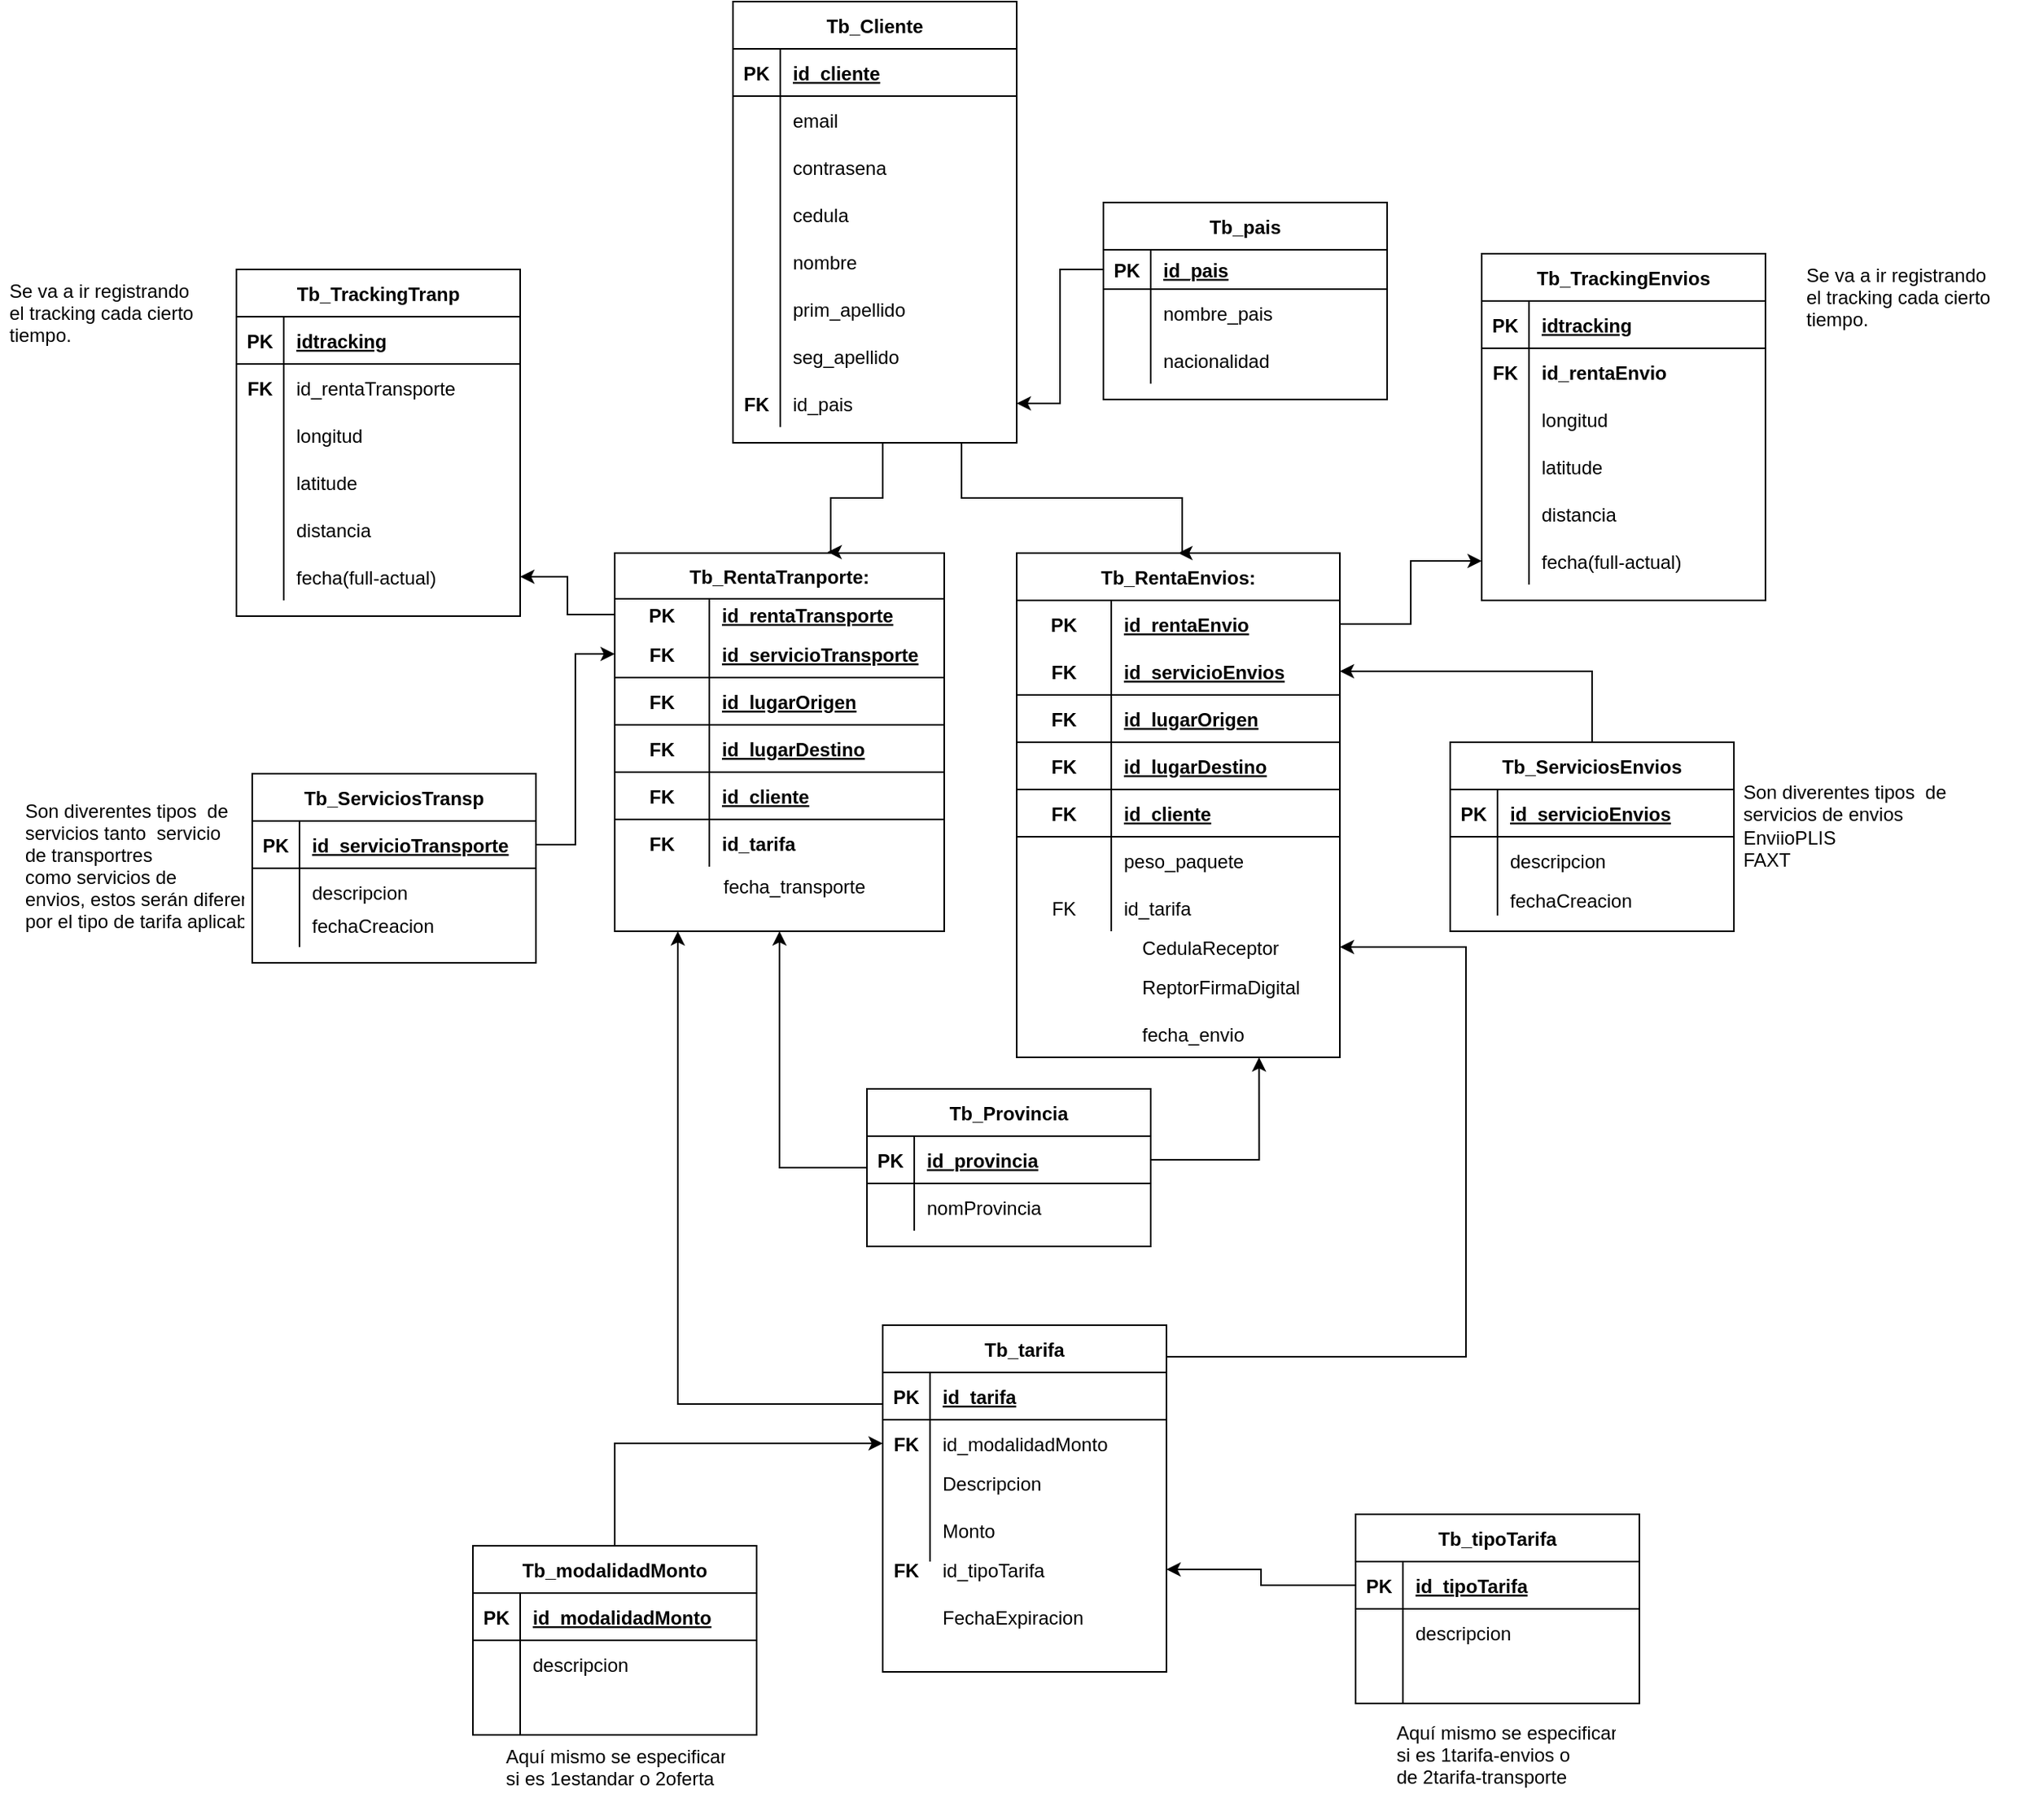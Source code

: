 <mxfile version="14.9.8" type="device"><diagram id="HHxJHU49oSttUnTZwZc1" name="Page-1"><mxGraphModel dx="868" dy="1550" grid="1" gridSize="10" guides="1" tooltips="1" connect="1" arrows="1" fold="1" page="1" pageScale="1" pageWidth="850" pageHeight="1100" math="0" shadow="0"><root><mxCell id="0"/><mxCell id="1" parent="0"/><mxCell id="8jghWxjbSxmKnwCnWU5s-224" style="edgeStyle=orthogonalEdgeStyle;rounded=0;orthogonalLoop=1;jettySize=auto;html=1;exitX=1;exitY=0;exitDx=0;exitDy=0;entryX=1;entryY=0.5;entryDx=0;entryDy=0;" parent="1" source="8jghWxjbSxmKnwCnWU5s-10" target="g2q1oCi7JxCTPQAP8S9l-28" edge="1"><mxGeometry relative="1" as="geometry"><Array as="points"><mxPoint x="920" y="360"/><mxPoint x="1110" y="360"/><mxPoint x="1110" y="100"/></Array></mxGeometry></mxCell><mxCell id="g2q1oCi7JxCTPQAP8S9l-26" style="edgeStyle=orthogonalEdgeStyle;rounded=0;orthogonalLoop=1;jettySize=auto;html=1;" edge="1" parent="1" source="8jghWxjbSxmKnwCnWU5s-10"><mxGeometry relative="1" as="geometry"><mxPoint x="610" y="90.0" as="targetPoint"/><Array as="points"><mxPoint x="610" y="390"/></Array></mxGeometry></mxCell><mxCell id="8jghWxjbSxmKnwCnWU5s-10" value="Tb_tarifa" style="shape=table;startSize=30;container=1;collapsible=1;childLayout=tableLayout;fixedRows=1;rowLines=0;fontStyle=1;align=center;resizeLast=1;" parent="1" vertex="1"><mxGeometry x="740" y="340" width="180" height="220" as="geometry"><mxRectangle x="520" y="320" width="80" height="30" as="alternateBounds"/></mxGeometry></mxCell><mxCell id="8jghWxjbSxmKnwCnWU5s-11" value="" style="shape=partialRectangle;collapsible=0;dropTarget=0;pointerEvents=0;fillColor=none;top=0;left=0;bottom=1;right=0;points=[[0,0.5],[1,0.5]];portConstraint=eastwest;" parent="8jghWxjbSxmKnwCnWU5s-10" vertex="1"><mxGeometry y="30" width="180" height="30" as="geometry"/></mxCell><mxCell id="8jghWxjbSxmKnwCnWU5s-12" value="PK" style="shape=partialRectangle;connectable=0;fillColor=none;top=0;left=0;bottom=0;right=0;fontStyle=1;overflow=hidden;" parent="8jghWxjbSxmKnwCnWU5s-11" vertex="1"><mxGeometry width="30" height="30" as="geometry"/></mxCell><mxCell id="8jghWxjbSxmKnwCnWU5s-13" value="id_tarifa" style="shape=partialRectangle;connectable=0;fillColor=none;top=0;left=0;bottom=0;right=0;align=left;spacingLeft=6;fontStyle=5;overflow=hidden;" parent="8jghWxjbSxmKnwCnWU5s-11" vertex="1"><mxGeometry x="30" width="150" height="30" as="geometry"/></mxCell><mxCell id="8jghWxjbSxmKnwCnWU5s-14" value="" style="shape=partialRectangle;collapsible=0;dropTarget=0;pointerEvents=0;fillColor=none;top=0;left=0;bottom=0;right=0;points=[[0,0.5],[1,0.5]];portConstraint=eastwest;" parent="8jghWxjbSxmKnwCnWU5s-10" vertex="1"><mxGeometry y="60" width="180" height="30" as="geometry"/></mxCell><mxCell id="8jghWxjbSxmKnwCnWU5s-15" value="FK" style="shape=partialRectangle;connectable=0;fillColor=none;top=0;left=0;bottom=0;right=0;editable=1;overflow=hidden;fontStyle=1" parent="8jghWxjbSxmKnwCnWU5s-14" vertex="1"><mxGeometry width="30" height="30" as="geometry"/></mxCell><mxCell id="8jghWxjbSxmKnwCnWU5s-16" value="id_modalidadMonto" style="shape=partialRectangle;connectable=0;fillColor=none;top=0;left=0;bottom=0;right=0;align=left;spacingLeft=6;overflow=hidden;" parent="8jghWxjbSxmKnwCnWU5s-14" vertex="1"><mxGeometry x="30" width="150" height="30" as="geometry"/></mxCell><mxCell id="8jghWxjbSxmKnwCnWU5s-17" value="" style="shape=partialRectangle;collapsible=0;dropTarget=0;pointerEvents=0;fillColor=none;top=0;left=0;bottom=0;right=0;points=[[0,0.5],[1,0.5]];portConstraint=eastwest;" parent="8jghWxjbSxmKnwCnWU5s-10" vertex="1"><mxGeometry y="90" width="180" height="20" as="geometry"/></mxCell><mxCell id="8jghWxjbSxmKnwCnWU5s-18" value="" style="shape=partialRectangle;connectable=0;fillColor=none;top=0;left=0;bottom=0;right=0;editable=1;overflow=hidden;" parent="8jghWxjbSxmKnwCnWU5s-17" vertex="1"><mxGeometry width="30" height="20" as="geometry"/></mxCell><mxCell id="8jghWxjbSxmKnwCnWU5s-19" value="Descripcion" style="shape=partialRectangle;connectable=0;fillColor=none;top=0;left=0;bottom=0;right=0;align=left;spacingLeft=6;overflow=hidden;" parent="8jghWxjbSxmKnwCnWU5s-17" vertex="1"><mxGeometry x="30" width="150" height="20" as="geometry"/></mxCell><mxCell id="8jghWxjbSxmKnwCnWU5s-20" value="" style="shape=partialRectangle;collapsible=0;dropTarget=0;pointerEvents=0;fillColor=none;top=0;left=0;bottom=0;right=0;points=[[0,0.5],[1,0.5]];portConstraint=eastwest;" parent="8jghWxjbSxmKnwCnWU5s-10" vertex="1"><mxGeometry y="110" width="180" height="40" as="geometry"/></mxCell><mxCell id="8jghWxjbSxmKnwCnWU5s-21" value="" style="shape=partialRectangle;connectable=0;fillColor=none;top=0;left=0;bottom=0;right=0;editable=1;overflow=hidden;" parent="8jghWxjbSxmKnwCnWU5s-20" vertex="1"><mxGeometry width="30" height="40" as="geometry"/></mxCell><mxCell id="8jghWxjbSxmKnwCnWU5s-22" value="Monto" style="shape=partialRectangle;connectable=0;fillColor=none;top=0;left=0;bottom=0;right=0;align=left;spacingLeft=6;overflow=hidden;" parent="8jghWxjbSxmKnwCnWU5s-20" vertex="1"><mxGeometry x="30" width="150" height="40" as="geometry"/></mxCell><mxCell id="8jghWxjbSxmKnwCnWU5s-23" value="Tb_ServiciosTransp" style="shape=table;startSize=30;container=1;collapsible=1;childLayout=tableLayout;fixedRows=1;rowLines=0;fontStyle=1;align=center;resizeLast=1;" parent="1" vertex="1"><mxGeometry x="340" y="-10" width="180" height="120" as="geometry"><mxRectangle x="160" y="120" width="150" height="30" as="alternateBounds"/></mxGeometry></mxCell><mxCell id="8jghWxjbSxmKnwCnWU5s-24" value="" style="shape=partialRectangle;collapsible=0;dropTarget=0;pointerEvents=0;fillColor=none;top=0;left=0;bottom=1;right=0;points=[[0,0.5],[1,0.5]];portConstraint=eastwest;" parent="8jghWxjbSxmKnwCnWU5s-23" vertex="1"><mxGeometry y="30" width="180" height="30" as="geometry"/></mxCell><mxCell id="8jghWxjbSxmKnwCnWU5s-25" value="PK" style="shape=partialRectangle;connectable=0;fillColor=none;top=0;left=0;bottom=0;right=0;fontStyle=1;overflow=hidden;" parent="8jghWxjbSxmKnwCnWU5s-24" vertex="1"><mxGeometry width="30" height="30" as="geometry"/></mxCell><mxCell id="8jghWxjbSxmKnwCnWU5s-26" value="id_servicioTransporte" style="shape=partialRectangle;connectable=0;fillColor=none;top=0;left=0;bottom=0;right=0;align=left;spacingLeft=6;fontStyle=5;overflow=hidden;" parent="8jghWxjbSxmKnwCnWU5s-24" vertex="1"><mxGeometry x="30" width="150" height="30" as="geometry"/></mxCell><mxCell id="8jghWxjbSxmKnwCnWU5s-27" value="" style="shape=partialRectangle;collapsible=0;dropTarget=0;pointerEvents=0;fillColor=none;top=0;left=0;bottom=0;right=0;points=[[0,0.5],[1,0.5]];portConstraint=eastwest;" parent="8jghWxjbSxmKnwCnWU5s-23" vertex="1"><mxGeometry y="60" width="180" height="30" as="geometry"/></mxCell><mxCell id="8jghWxjbSxmKnwCnWU5s-28" value="" style="shape=partialRectangle;connectable=0;fillColor=none;top=0;left=0;bottom=0;right=0;editable=1;overflow=hidden;" parent="8jghWxjbSxmKnwCnWU5s-27" vertex="1"><mxGeometry width="30" height="30" as="geometry"/></mxCell><mxCell id="8jghWxjbSxmKnwCnWU5s-29" value="descripcion" style="shape=partialRectangle;connectable=0;fillColor=none;top=0;left=0;bottom=0;right=0;align=left;spacingLeft=6;overflow=hidden;" parent="8jghWxjbSxmKnwCnWU5s-27" vertex="1"><mxGeometry x="30" width="150" height="30" as="geometry"/></mxCell><mxCell id="8jghWxjbSxmKnwCnWU5s-33" value="" style="shape=partialRectangle;collapsible=0;dropTarget=0;pointerEvents=0;fillColor=none;top=0;left=0;bottom=0;right=0;points=[[0,0.5],[1,0.5]];portConstraint=eastwest;" parent="8jghWxjbSxmKnwCnWU5s-23" vertex="1"><mxGeometry y="90" width="180" height="20" as="geometry"/></mxCell><mxCell id="8jghWxjbSxmKnwCnWU5s-34" value="" style="shape=partialRectangle;connectable=0;fillColor=none;top=0;left=0;bottom=0;right=0;editable=1;overflow=hidden;" parent="8jghWxjbSxmKnwCnWU5s-33" vertex="1"><mxGeometry width="30" height="20" as="geometry"/></mxCell><mxCell id="8jghWxjbSxmKnwCnWU5s-35" value="" style="shape=partialRectangle;connectable=0;fillColor=none;top=0;left=0;bottom=0;right=0;align=left;spacingLeft=6;overflow=hidden;" parent="8jghWxjbSxmKnwCnWU5s-33" vertex="1"><mxGeometry x="30" width="150" height="20" as="geometry"/></mxCell><mxCell id="8jghWxjbSxmKnwCnWU5s-108" style="edgeStyle=orthogonalEdgeStyle;rounded=0;orthogonalLoop=1;jettySize=auto;html=1;" parent="1" source="8jghWxjbSxmKnwCnWU5s-36" target="8jghWxjbSxmKnwCnWU5s-14" edge="1"><mxGeometry relative="1" as="geometry"/></mxCell><mxCell id="8jghWxjbSxmKnwCnWU5s-36" value="Tb_modalidadMonto" style="shape=table;startSize=30;container=1;collapsible=1;childLayout=tableLayout;fixedRows=1;rowLines=0;fontStyle=1;align=center;resizeLast=1;" parent="1" vertex="1"><mxGeometry x="480" y="480" width="180" height="120" as="geometry"><mxRectangle x="260" y="460" width="110" height="30" as="alternateBounds"/></mxGeometry></mxCell><mxCell id="8jghWxjbSxmKnwCnWU5s-37" value="" style="shape=partialRectangle;collapsible=0;dropTarget=0;pointerEvents=0;fillColor=none;top=0;left=0;bottom=1;right=0;points=[[0,0.5],[1,0.5]];portConstraint=eastwest;" parent="8jghWxjbSxmKnwCnWU5s-36" vertex="1"><mxGeometry y="30" width="180" height="30" as="geometry"/></mxCell><mxCell id="8jghWxjbSxmKnwCnWU5s-38" value="PK" style="shape=partialRectangle;connectable=0;fillColor=none;top=0;left=0;bottom=0;right=0;fontStyle=1;overflow=hidden;" parent="8jghWxjbSxmKnwCnWU5s-37" vertex="1"><mxGeometry width="30" height="30" as="geometry"/></mxCell><mxCell id="8jghWxjbSxmKnwCnWU5s-39" value="id_modalidadMonto" style="shape=partialRectangle;connectable=0;fillColor=none;top=0;left=0;bottom=0;right=0;align=left;spacingLeft=6;fontStyle=5;overflow=hidden;" parent="8jghWxjbSxmKnwCnWU5s-37" vertex="1"><mxGeometry x="30" width="150" height="30" as="geometry"/></mxCell><mxCell id="8jghWxjbSxmKnwCnWU5s-40" value="" style="shape=partialRectangle;collapsible=0;dropTarget=0;pointerEvents=0;fillColor=none;top=0;left=0;bottom=0;right=0;points=[[0,0.5],[1,0.5]];portConstraint=eastwest;" parent="8jghWxjbSxmKnwCnWU5s-36" vertex="1"><mxGeometry y="60" width="180" height="30" as="geometry"/></mxCell><mxCell id="8jghWxjbSxmKnwCnWU5s-41" value="" style="shape=partialRectangle;connectable=0;fillColor=none;top=0;left=0;bottom=0;right=0;editable=1;overflow=hidden;" parent="8jghWxjbSxmKnwCnWU5s-40" vertex="1"><mxGeometry width="30" height="30" as="geometry"/></mxCell><mxCell id="8jghWxjbSxmKnwCnWU5s-42" value="descripcion" style="shape=partialRectangle;connectable=0;fillColor=none;top=0;left=0;bottom=0;right=0;align=left;spacingLeft=6;overflow=hidden;" parent="8jghWxjbSxmKnwCnWU5s-40" vertex="1"><mxGeometry x="30" width="150" height="30" as="geometry"/></mxCell><mxCell id="8jghWxjbSxmKnwCnWU5s-43" value="" style="shape=partialRectangle;collapsible=0;dropTarget=0;pointerEvents=0;fillColor=none;top=0;left=0;bottom=0;right=0;points=[[0,0.5],[1,0.5]];portConstraint=eastwest;" parent="8jghWxjbSxmKnwCnWU5s-36" vertex="1"><mxGeometry y="90" width="180" height="30" as="geometry"/></mxCell><mxCell id="8jghWxjbSxmKnwCnWU5s-44" value="" style="shape=partialRectangle;connectable=0;fillColor=none;top=0;left=0;bottom=0;right=0;editable=1;overflow=hidden;" parent="8jghWxjbSxmKnwCnWU5s-43" vertex="1"><mxGeometry width="30" height="30" as="geometry"/></mxCell><mxCell id="8jghWxjbSxmKnwCnWU5s-45" value="" style="shape=partialRectangle;connectable=0;fillColor=none;top=0;left=0;bottom=0;right=0;align=left;spacingLeft=6;overflow=hidden;" parent="8jghWxjbSxmKnwCnWU5s-43" vertex="1"><mxGeometry x="30" width="150" height="30" as="geometry"/></mxCell><mxCell id="8jghWxjbSxmKnwCnWU5s-62" value="Aquí mismo se especificaría &#10;si es 1estandar o 2oferta" style="text;strokeColor=none;fillColor=none;spacingLeft=4;spacingRight=4;overflow=hidden;rotatable=0;points=[[0,0.5],[1,0.5]];portConstraint=eastwest;fontSize=12;" parent="1" vertex="1"><mxGeometry x="495" y="600" width="150" height="50" as="geometry"/></mxCell><mxCell id="8jghWxjbSxmKnwCnWU5s-63" value="Tb_tipoTarifa" style="shape=table;startSize=30;container=1;collapsible=1;childLayout=tableLayout;fixedRows=1;rowLines=0;fontStyle=1;align=center;resizeLast=1;" parent="1" vertex="1"><mxGeometry x="1040" y="460" width="180" height="120" as="geometry"><mxRectangle x="820" y="440" width="140" height="30" as="alternateBounds"/></mxGeometry></mxCell><mxCell id="8jghWxjbSxmKnwCnWU5s-64" value="" style="shape=partialRectangle;collapsible=0;dropTarget=0;pointerEvents=0;fillColor=none;top=0;left=0;bottom=1;right=0;points=[[0,0.5],[1,0.5]];portConstraint=eastwest;" parent="8jghWxjbSxmKnwCnWU5s-63" vertex="1"><mxGeometry y="30" width="180" height="30" as="geometry"/></mxCell><mxCell id="8jghWxjbSxmKnwCnWU5s-65" value="PK" style="shape=partialRectangle;connectable=0;fillColor=none;top=0;left=0;bottom=0;right=0;fontStyle=1;overflow=hidden;" parent="8jghWxjbSxmKnwCnWU5s-64" vertex="1"><mxGeometry width="30" height="30" as="geometry"/></mxCell><mxCell id="8jghWxjbSxmKnwCnWU5s-66" value="id_tipoTarifa" style="shape=partialRectangle;connectable=0;fillColor=none;top=0;left=0;bottom=0;right=0;align=left;spacingLeft=6;fontStyle=5;overflow=hidden;" parent="8jghWxjbSxmKnwCnWU5s-64" vertex="1"><mxGeometry x="30" width="150" height="30" as="geometry"/></mxCell><mxCell id="8jghWxjbSxmKnwCnWU5s-67" value="" style="shape=partialRectangle;collapsible=0;dropTarget=0;pointerEvents=0;fillColor=none;top=0;left=0;bottom=0;right=0;points=[[0,0.5],[1,0.5]];portConstraint=eastwest;" parent="8jghWxjbSxmKnwCnWU5s-63" vertex="1"><mxGeometry y="60" width="180" height="30" as="geometry"/></mxCell><mxCell id="8jghWxjbSxmKnwCnWU5s-68" value="" style="shape=partialRectangle;connectable=0;fillColor=none;top=0;left=0;bottom=0;right=0;editable=1;overflow=hidden;" parent="8jghWxjbSxmKnwCnWU5s-67" vertex="1"><mxGeometry width="30" height="30" as="geometry"/></mxCell><mxCell id="8jghWxjbSxmKnwCnWU5s-69" value="descripcion" style="shape=partialRectangle;connectable=0;fillColor=none;top=0;left=0;bottom=0;right=0;align=left;spacingLeft=6;overflow=hidden;" parent="8jghWxjbSxmKnwCnWU5s-67" vertex="1"><mxGeometry x="30" width="150" height="30" as="geometry"/></mxCell><mxCell id="8jghWxjbSxmKnwCnWU5s-70" value="" style="shape=partialRectangle;collapsible=0;dropTarget=0;pointerEvents=0;fillColor=none;top=0;left=0;bottom=0;right=0;points=[[0,0.5],[1,0.5]];portConstraint=eastwest;" parent="8jghWxjbSxmKnwCnWU5s-63" vertex="1"><mxGeometry y="90" width="180" height="30" as="geometry"/></mxCell><mxCell id="8jghWxjbSxmKnwCnWU5s-71" value="" style="shape=partialRectangle;connectable=0;fillColor=none;top=0;left=0;bottom=0;right=0;editable=1;overflow=hidden;" parent="8jghWxjbSxmKnwCnWU5s-70" vertex="1"><mxGeometry width="30" height="30" as="geometry"/></mxCell><mxCell id="8jghWxjbSxmKnwCnWU5s-72" value="" style="shape=partialRectangle;connectable=0;fillColor=none;top=0;left=0;bottom=0;right=0;align=left;spacingLeft=6;overflow=hidden;" parent="8jghWxjbSxmKnwCnWU5s-70" vertex="1"><mxGeometry x="30" width="150" height="30" as="geometry"/></mxCell><mxCell id="8jghWxjbSxmKnwCnWU5s-76" value="" style="shape=partialRectangle;collapsible=0;dropTarget=0;pointerEvents=0;fillColor=none;top=0;left=0;bottom=0;right=0;points=[[0,0.5],[1,0.5]];portConstraint=eastwest;" parent="1" vertex="1"><mxGeometry x="740" y="510" width="180" height="30" as="geometry"/></mxCell><mxCell id="8jghWxjbSxmKnwCnWU5s-77" value="" style="shape=partialRectangle;connectable=0;fillColor=none;top=0;left=0;bottom=0;right=0;editable=1;overflow=hidden;" parent="8jghWxjbSxmKnwCnWU5s-76" vertex="1"><mxGeometry width="30" height="30" as="geometry"/></mxCell><mxCell id="8jghWxjbSxmKnwCnWU5s-78" value="FechaExpiracion" style="shape=partialRectangle;connectable=0;fillColor=none;top=0;left=0;bottom=0;right=0;align=left;spacingLeft=6;overflow=hidden;" parent="8jghWxjbSxmKnwCnWU5s-76" vertex="1"><mxGeometry x="30" width="150" height="30" as="geometry"/></mxCell><mxCell id="8jghWxjbSxmKnwCnWU5s-79" value="Aquí mismo se especificaría &#10;si es 1tarifa-envios o &#10;de 2tarifa-transporte" style="text;strokeColor=none;fillColor=none;spacingLeft=4;spacingRight=4;overflow=hidden;rotatable=0;points=[[0,0.5],[1,0.5]];portConstraint=eastwest;fontSize=12;" parent="1" vertex="1"><mxGeometry x="1060" y="585" width="150" height="50" as="geometry"/></mxCell><mxCell id="8jghWxjbSxmKnwCnWU5s-80" value="" style="shape=partialRectangle;collapsible=0;dropTarget=0;pointerEvents=0;fillColor=none;top=0;left=0;bottom=0;right=0;points=[[0,0.5],[1,0.5]];portConstraint=eastwest;" parent="1" vertex="1"><mxGeometry x="740" y="480" width="180" height="30" as="geometry"/></mxCell><mxCell id="8jghWxjbSxmKnwCnWU5s-81" value="FK" style="shape=partialRectangle;connectable=0;fillColor=none;top=0;left=0;bottom=0;right=0;editable=1;overflow=hidden;fontStyle=1" parent="8jghWxjbSxmKnwCnWU5s-80" vertex="1"><mxGeometry width="30" height="30" as="geometry"/></mxCell><mxCell id="8jghWxjbSxmKnwCnWU5s-82" value="id_tipoTarifa" style="shape=partialRectangle;connectable=0;fillColor=none;top=0;left=0;bottom=0;right=0;align=left;spacingLeft=6;overflow=hidden;" parent="8jghWxjbSxmKnwCnWU5s-80" vertex="1"><mxGeometry x="30" width="150" height="30" as="geometry"/></mxCell><mxCell id="8jghWxjbSxmKnwCnWU5s-84" value="Son diverentes tipos  de&#10;servicios tanto  servicio&#10;de transportres&#10;como servicios de&#10;envios, estos serán diferenciados&#10;por el tipo de tarifa aplicable " style="text;strokeColor=none;fillColor=none;spacingLeft=4;spacingRight=4;overflow=hidden;rotatable=0;points=[[0,0.5],[1,0.5]];portConstraint=eastwest;fontSize=12;" parent="1" vertex="1"><mxGeometry x="190" width="150" height="115" as="geometry"/></mxCell><mxCell id="8jghWxjbSxmKnwCnWU5s-86" value="Tb_RentaTranporte:" style="shape=table;startSize=29;container=1;collapsible=1;childLayout=tableLayout;fixedRows=1;rowLines=0;fontStyle=1;align=center;resizeLast=1;" parent="1" vertex="1"><mxGeometry x="570" y="-150" width="209" height="240" as="geometry"/></mxCell><mxCell id="8jghWxjbSxmKnwCnWU5s-87" value="" style="shape=partialRectangle;collapsible=0;dropTarget=0;pointerEvents=0;fillColor=none;top=0;left=0;bottom=0;right=0;points=[[0,0.5],[1,0.5]];portConstraint=eastwest;" parent="8jghWxjbSxmKnwCnWU5s-86" vertex="1"><mxGeometry y="29" width="209" height="20" as="geometry"/></mxCell><mxCell id="8jghWxjbSxmKnwCnWU5s-88" value="PK" style="shape=partialRectangle;connectable=0;fillColor=none;top=0;left=0;bottom=0;right=0;fontStyle=1;overflow=hidden;" parent="8jghWxjbSxmKnwCnWU5s-87" vertex="1"><mxGeometry width="60" height="20" as="geometry"/></mxCell><mxCell id="8jghWxjbSxmKnwCnWU5s-89" value="id_rentaTransporte" style="shape=partialRectangle;connectable=0;fillColor=none;top=0;left=0;bottom=0;right=0;align=left;spacingLeft=6;fontStyle=5;overflow=hidden;" parent="8jghWxjbSxmKnwCnWU5s-87" vertex="1"><mxGeometry x="60" width="149" height="20" as="geometry"/></mxCell><mxCell id="8jghWxjbSxmKnwCnWU5s-90" value="" style="shape=partialRectangle;collapsible=0;dropTarget=0;pointerEvents=0;fillColor=none;top=0;left=0;bottom=1;right=0;points=[[0,0.5],[1,0.5]];portConstraint=eastwest;" parent="8jghWxjbSxmKnwCnWU5s-86" vertex="1"><mxGeometry y="49" width="209" height="30" as="geometry"/></mxCell><mxCell id="8jghWxjbSxmKnwCnWU5s-91" value="FK" style="shape=partialRectangle;connectable=0;fillColor=none;top=0;left=0;bottom=0;right=0;fontStyle=1;overflow=hidden;" parent="8jghWxjbSxmKnwCnWU5s-90" vertex="1"><mxGeometry width="60" height="30" as="geometry"/></mxCell><mxCell id="8jghWxjbSxmKnwCnWU5s-92" value="id_servicioTransporte" style="shape=partialRectangle;connectable=0;fillColor=none;top=0;left=0;bottom=0;right=0;align=left;spacingLeft=6;fontStyle=5;overflow=hidden;" parent="8jghWxjbSxmKnwCnWU5s-90" vertex="1"><mxGeometry x="60" width="149" height="30" as="geometry"/></mxCell><mxCell id="8jghWxjbSxmKnwCnWU5s-105" value="" style="shape=partialRectangle;collapsible=0;dropTarget=0;pointerEvents=0;fillColor=none;top=0;left=0;bottom=1;right=0;points=[[0,0.5],[1,0.5]];portConstraint=eastwest;" parent="8jghWxjbSxmKnwCnWU5s-86" vertex="1"><mxGeometry y="79" width="209" height="30" as="geometry"/></mxCell><mxCell id="8jghWxjbSxmKnwCnWU5s-106" value="FK" style="shape=partialRectangle;connectable=0;fillColor=none;top=0;left=0;bottom=0;right=0;fontStyle=1;overflow=hidden;" parent="8jghWxjbSxmKnwCnWU5s-105" vertex="1"><mxGeometry width="60" height="30" as="geometry"/></mxCell><mxCell id="8jghWxjbSxmKnwCnWU5s-107" value="id_lugarOrigen" style="shape=partialRectangle;connectable=0;fillColor=none;top=0;left=0;bottom=0;right=0;align=left;spacingLeft=6;fontStyle=5;overflow=hidden;" parent="8jghWxjbSxmKnwCnWU5s-105" vertex="1"><mxGeometry x="60" width="149" height="30" as="geometry"/></mxCell><mxCell id="8jghWxjbSxmKnwCnWU5s-112" value="" style="shape=partialRectangle;collapsible=0;dropTarget=0;pointerEvents=0;fillColor=none;top=0;left=0;bottom=1;right=0;points=[[0,0.5],[1,0.5]];portConstraint=eastwest;" parent="8jghWxjbSxmKnwCnWU5s-86" vertex="1"><mxGeometry y="109" width="209" height="30" as="geometry"/></mxCell><mxCell id="8jghWxjbSxmKnwCnWU5s-113" value="FK" style="shape=partialRectangle;connectable=0;fillColor=none;top=0;left=0;bottom=0;right=0;fontStyle=1;overflow=hidden;" parent="8jghWxjbSxmKnwCnWU5s-112" vertex="1"><mxGeometry width="60" height="30" as="geometry"/></mxCell><mxCell id="8jghWxjbSxmKnwCnWU5s-114" value="id_lugarDestino" style="shape=partialRectangle;connectable=0;fillColor=none;top=0;left=0;bottom=0;right=0;align=left;spacingLeft=6;fontStyle=5;overflow=hidden;" parent="8jghWxjbSxmKnwCnWU5s-112" vertex="1"><mxGeometry x="60" width="149" height="30" as="geometry"/></mxCell><mxCell id="8jghWxjbSxmKnwCnWU5s-115" value="" style="shape=partialRectangle;collapsible=0;dropTarget=0;pointerEvents=0;fillColor=none;top=0;left=0;bottom=1;right=0;points=[[0,0.5],[1,0.5]];portConstraint=eastwest;" parent="8jghWxjbSxmKnwCnWU5s-86" vertex="1"><mxGeometry y="139" width="209" height="30" as="geometry"/></mxCell><mxCell id="8jghWxjbSxmKnwCnWU5s-116" value="FK" style="shape=partialRectangle;connectable=0;fillColor=none;top=0;left=0;bottom=0;right=0;fontStyle=1;overflow=hidden;" parent="8jghWxjbSxmKnwCnWU5s-115" vertex="1"><mxGeometry width="60" height="30" as="geometry"/></mxCell><mxCell id="8jghWxjbSxmKnwCnWU5s-117" value="id_cliente" style="shape=partialRectangle;connectable=0;fillColor=none;top=0;left=0;bottom=0;right=0;align=left;spacingLeft=6;fontStyle=5;overflow=hidden;" parent="8jghWxjbSxmKnwCnWU5s-115" vertex="1"><mxGeometry x="60" width="149" height="30" as="geometry"/></mxCell><mxCell id="8jghWxjbSxmKnwCnWU5s-93" value="" style="shape=partialRectangle;collapsible=0;dropTarget=0;pointerEvents=0;fillColor=none;top=0;left=0;bottom=0;right=0;points=[[0,0.5],[1,0.5]];portConstraint=eastwest;" parent="8jghWxjbSxmKnwCnWU5s-86" vertex="1"><mxGeometry y="169" width="209" height="30" as="geometry"/></mxCell><mxCell id="8jghWxjbSxmKnwCnWU5s-94" value="FK" style="shape=partialRectangle;connectable=0;fillColor=none;top=0;left=0;bottom=0;right=0;editable=1;overflow=hidden;fontStyle=1" parent="8jghWxjbSxmKnwCnWU5s-93" vertex="1"><mxGeometry width="60" height="30" as="geometry"/></mxCell><mxCell id="8jghWxjbSxmKnwCnWU5s-95" value="id_tarifa" style="shape=partialRectangle;connectable=0;fillColor=none;top=0;left=0;bottom=0;right=0;align=left;spacingLeft=6;overflow=hidden;fontStyle=1" parent="8jghWxjbSxmKnwCnWU5s-93" vertex="1"><mxGeometry x="60" width="149" height="30" as="geometry"/></mxCell><mxCell id="8jghWxjbSxmKnwCnWU5s-109" style="edgeStyle=orthogonalEdgeStyle;rounded=0;orthogonalLoop=1;jettySize=auto;html=1;" parent="1" source="8jghWxjbSxmKnwCnWU5s-64" target="8jghWxjbSxmKnwCnWU5s-80" edge="1"><mxGeometry relative="1" as="geometry"><Array as="points"><mxPoint x="980" y="505"/><mxPoint x="980" y="495"/></Array></mxGeometry></mxCell><mxCell id="8jghWxjbSxmKnwCnWU5s-111" style="edgeStyle=orthogonalEdgeStyle;rounded=0;orthogonalLoop=1;jettySize=auto;html=1;entryX=0;entryY=0.5;entryDx=0;entryDy=0;" parent="1" source="8jghWxjbSxmKnwCnWU5s-24" target="8jghWxjbSxmKnwCnWU5s-90" edge="1"><mxGeometry relative="1" as="geometry"/></mxCell><mxCell id="8jghWxjbSxmKnwCnWU5s-118" value="Tb_RentaEnvios:" style="shape=table;startSize=30;container=1;collapsible=1;childLayout=tableLayout;fixedRows=1;rowLines=0;fontStyle=1;align=center;resizeLast=1;" parent="1" vertex="1"><mxGeometry x="825" y="-150" width="205" height="320" as="geometry"/></mxCell><mxCell id="8jghWxjbSxmKnwCnWU5s-119" value="" style="shape=partialRectangle;collapsible=0;dropTarget=0;pointerEvents=0;fillColor=none;top=0;left=0;bottom=0;right=0;points=[[0,0.5],[1,0.5]];portConstraint=eastwest;" parent="8jghWxjbSxmKnwCnWU5s-118" vertex="1"><mxGeometry y="30" width="205" height="30" as="geometry"/></mxCell><mxCell id="8jghWxjbSxmKnwCnWU5s-120" value="PK" style="shape=partialRectangle;connectable=0;fillColor=none;top=0;left=0;bottom=0;right=0;fontStyle=1;overflow=hidden;" parent="8jghWxjbSxmKnwCnWU5s-119" vertex="1"><mxGeometry width="60" height="30" as="geometry"/></mxCell><mxCell id="8jghWxjbSxmKnwCnWU5s-121" value="id_rentaEnvio" style="shape=partialRectangle;connectable=0;fillColor=none;top=0;left=0;bottom=0;right=0;align=left;spacingLeft=6;fontStyle=5;overflow=hidden;" parent="8jghWxjbSxmKnwCnWU5s-119" vertex="1"><mxGeometry x="60" width="145" height="30" as="geometry"/></mxCell><mxCell id="8jghWxjbSxmKnwCnWU5s-122" value="" style="shape=partialRectangle;collapsible=0;dropTarget=0;pointerEvents=0;fillColor=none;top=0;left=0;bottom=1;right=0;points=[[0,0.5],[1,0.5]];portConstraint=eastwest;" parent="8jghWxjbSxmKnwCnWU5s-118" vertex="1"><mxGeometry y="60" width="205" height="30" as="geometry"/></mxCell><mxCell id="8jghWxjbSxmKnwCnWU5s-123" value="FK" style="shape=partialRectangle;connectable=0;fillColor=none;top=0;left=0;bottom=0;right=0;fontStyle=1;overflow=hidden;" parent="8jghWxjbSxmKnwCnWU5s-122" vertex="1"><mxGeometry width="60" height="30" as="geometry"/></mxCell><mxCell id="8jghWxjbSxmKnwCnWU5s-124" value="id_servicioEnvios" style="shape=partialRectangle;connectable=0;fillColor=none;top=0;left=0;bottom=0;right=0;align=left;spacingLeft=6;fontStyle=5;overflow=hidden;" parent="8jghWxjbSxmKnwCnWU5s-122" vertex="1"><mxGeometry x="60" width="145" height="30" as="geometry"/></mxCell><mxCell id="8jghWxjbSxmKnwCnWU5s-125" value="" style="shape=partialRectangle;collapsible=0;dropTarget=0;pointerEvents=0;fillColor=none;top=0;left=0;bottom=1;right=0;points=[[0,0.5],[1,0.5]];portConstraint=eastwest;" parent="8jghWxjbSxmKnwCnWU5s-118" vertex="1"><mxGeometry y="90" width="205" height="30" as="geometry"/></mxCell><mxCell id="8jghWxjbSxmKnwCnWU5s-126" value="FK" style="shape=partialRectangle;connectable=0;fillColor=none;top=0;left=0;bottom=0;right=0;fontStyle=1;overflow=hidden;" parent="8jghWxjbSxmKnwCnWU5s-125" vertex="1"><mxGeometry width="60" height="30" as="geometry"/></mxCell><mxCell id="8jghWxjbSxmKnwCnWU5s-127" value="id_lugarOrigen" style="shape=partialRectangle;connectable=0;fillColor=none;top=0;left=0;bottom=0;right=0;align=left;spacingLeft=6;fontStyle=5;overflow=hidden;" parent="8jghWxjbSxmKnwCnWU5s-125" vertex="1"><mxGeometry x="60" width="145" height="30" as="geometry"/></mxCell><mxCell id="8jghWxjbSxmKnwCnWU5s-128" value="" style="shape=partialRectangle;collapsible=0;dropTarget=0;pointerEvents=0;fillColor=none;top=0;left=0;bottom=1;right=0;points=[[0,0.5],[1,0.5]];portConstraint=eastwest;" parent="8jghWxjbSxmKnwCnWU5s-118" vertex="1"><mxGeometry y="120" width="205" height="30" as="geometry"/></mxCell><mxCell id="8jghWxjbSxmKnwCnWU5s-129" value="FK" style="shape=partialRectangle;connectable=0;fillColor=none;top=0;left=0;bottom=0;right=0;fontStyle=1;overflow=hidden;" parent="8jghWxjbSxmKnwCnWU5s-128" vertex="1"><mxGeometry width="60" height="30" as="geometry"/></mxCell><mxCell id="8jghWxjbSxmKnwCnWU5s-130" value="id_lugarDestino" style="shape=partialRectangle;connectable=0;fillColor=none;top=0;left=0;bottom=0;right=0;align=left;spacingLeft=6;fontStyle=5;overflow=hidden;" parent="8jghWxjbSxmKnwCnWU5s-128" vertex="1"><mxGeometry x="60" width="145" height="30" as="geometry"/></mxCell><mxCell id="8jghWxjbSxmKnwCnWU5s-131" value="" style="shape=partialRectangle;collapsible=0;dropTarget=0;pointerEvents=0;fillColor=none;top=0;left=0;bottom=1;right=0;points=[[0,0.5],[1,0.5]];portConstraint=eastwest;" parent="8jghWxjbSxmKnwCnWU5s-118" vertex="1"><mxGeometry y="150" width="205" height="30" as="geometry"/></mxCell><mxCell id="8jghWxjbSxmKnwCnWU5s-132" value="FK" style="shape=partialRectangle;connectable=0;fillColor=none;top=0;left=0;bottom=0;right=0;fontStyle=1;overflow=hidden;" parent="8jghWxjbSxmKnwCnWU5s-131" vertex="1"><mxGeometry width="60" height="30" as="geometry"/></mxCell><mxCell id="8jghWxjbSxmKnwCnWU5s-133" value="id_cliente" style="shape=partialRectangle;connectable=0;fillColor=none;top=0;left=0;bottom=0;right=0;align=left;spacingLeft=6;fontStyle=5;overflow=hidden;" parent="8jghWxjbSxmKnwCnWU5s-131" vertex="1"><mxGeometry x="60" width="145" height="30" as="geometry"/></mxCell><mxCell id="8jghWxjbSxmKnwCnWU5s-134" value="" style="shape=partialRectangle;collapsible=0;dropTarget=0;pointerEvents=0;fillColor=none;top=0;left=0;bottom=0;right=0;points=[[0,0.5],[1,0.5]];portConstraint=eastwest;" parent="8jghWxjbSxmKnwCnWU5s-118" vertex="1"><mxGeometry y="180" width="205" height="30" as="geometry"/></mxCell><mxCell id="8jghWxjbSxmKnwCnWU5s-135" value="" style="shape=partialRectangle;connectable=0;fillColor=none;top=0;left=0;bottom=0;right=0;editable=1;overflow=hidden;" parent="8jghWxjbSxmKnwCnWU5s-134" vertex="1"><mxGeometry width="60" height="30" as="geometry"/></mxCell><mxCell id="8jghWxjbSxmKnwCnWU5s-136" value="peso_paquete" style="shape=partialRectangle;connectable=0;fillColor=none;top=0;left=0;bottom=0;right=0;align=left;spacingLeft=6;overflow=hidden;" parent="8jghWxjbSxmKnwCnWU5s-134" vertex="1"><mxGeometry x="60" width="145" height="30" as="geometry"/></mxCell><mxCell id="8jghWxjbSxmKnwCnWU5s-137" value="" style="shape=partialRectangle;collapsible=0;dropTarget=0;pointerEvents=0;fillColor=none;top=0;left=0;bottom=0;right=0;points=[[0,0.5],[1,0.5]];portConstraint=eastwest;" parent="8jghWxjbSxmKnwCnWU5s-118" vertex="1"><mxGeometry y="210" width="205" height="30" as="geometry"/></mxCell><mxCell id="8jghWxjbSxmKnwCnWU5s-138" value="FK" style="shape=partialRectangle;connectable=0;fillColor=none;top=0;left=0;bottom=0;right=0;editable=1;overflow=hidden;" parent="8jghWxjbSxmKnwCnWU5s-137" vertex="1"><mxGeometry width="60" height="30" as="geometry"/></mxCell><mxCell id="8jghWxjbSxmKnwCnWU5s-139" value="id_tarifa" style="shape=partialRectangle;connectable=0;fillColor=none;top=0;left=0;bottom=0;right=0;align=left;spacingLeft=6;overflow=hidden;" parent="8jghWxjbSxmKnwCnWU5s-137" vertex="1"><mxGeometry x="60" width="145" height="30" as="geometry"/></mxCell><mxCell id="8jghWxjbSxmKnwCnWU5s-156" style="edgeStyle=orthogonalEdgeStyle;rounded=0;orthogonalLoop=1;jettySize=auto;html=1;" parent="1" source="8jghWxjbSxmKnwCnWU5s-142" target="8jghWxjbSxmKnwCnWU5s-122" edge="1"><mxGeometry relative="1" as="geometry"/></mxCell><mxCell id="8jghWxjbSxmKnwCnWU5s-142" value="Tb_ServiciosEnvios" style="shape=table;startSize=30;container=1;collapsible=1;childLayout=tableLayout;fixedRows=1;rowLines=0;fontStyle=1;align=center;resizeLast=1;" parent="1" vertex="1"><mxGeometry x="1100" y="-30" width="180" height="120" as="geometry"/></mxCell><mxCell id="8jghWxjbSxmKnwCnWU5s-143" value="" style="shape=partialRectangle;collapsible=0;dropTarget=0;pointerEvents=0;fillColor=none;top=0;left=0;bottom=1;right=0;points=[[0,0.5],[1,0.5]];portConstraint=eastwest;" parent="8jghWxjbSxmKnwCnWU5s-142" vertex="1"><mxGeometry y="30" width="180" height="30" as="geometry"/></mxCell><mxCell id="8jghWxjbSxmKnwCnWU5s-144" value="PK" style="shape=partialRectangle;connectable=0;fillColor=none;top=0;left=0;bottom=0;right=0;fontStyle=1;overflow=hidden;" parent="8jghWxjbSxmKnwCnWU5s-143" vertex="1"><mxGeometry width="30" height="30" as="geometry"/></mxCell><mxCell id="8jghWxjbSxmKnwCnWU5s-145" value="id_servicioEnvios" style="shape=partialRectangle;connectable=0;fillColor=none;top=0;left=0;bottom=0;right=0;align=left;spacingLeft=6;fontStyle=5;overflow=hidden;" parent="8jghWxjbSxmKnwCnWU5s-143" vertex="1"><mxGeometry x="30" width="150" height="30" as="geometry"/></mxCell><mxCell id="8jghWxjbSxmKnwCnWU5s-146" value="" style="shape=partialRectangle;collapsible=0;dropTarget=0;pointerEvents=0;fillColor=none;top=0;left=0;bottom=0;right=0;points=[[0,0.5],[1,0.5]];portConstraint=eastwest;" parent="8jghWxjbSxmKnwCnWU5s-142" vertex="1"><mxGeometry y="60" width="180" height="30" as="geometry"/></mxCell><mxCell id="8jghWxjbSxmKnwCnWU5s-147" value="" style="shape=partialRectangle;connectable=0;fillColor=none;top=0;left=0;bottom=0;right=0;editable=1;overflow=hidden;" parent="8jghWxjbSxmKnwCnWU5s-146" vertex="1"><mxGeometry width="30" height="30" as="geometry"/></mxCell><mxCell id="8jghWxjbSxmKnwCnWU5s-148" value="descripcion" style="shape=partialRectangle;connectable=0;fillColor=none;top=0;left=0;bottom=0;right=0;align=left;spacingLeft=6;overflow=hidden;" parent="8jghWxjbSxmKnwCnWU5s-146" vertex="1"><mxGeometry x="30" width="150" height="30" as="geometry"/></mxCell><mxCell id="8jghWxjbSxmKnwCnWU5s-152" value="" style="shape=partialRectangle;collapsible=0;dropTarget=0;pointerEvents=0;fillColor=none;top=0;left=0;bottom=0;right=0;points=[[0,0.5],[1,0.5]];portConstraint=eastwest;" parent="8jghWxjbSxmKnwCnWU5s-142" vertex="1"><mxGeometry y="90" width="180" height="20" as="geometry"/></mxCell><mxCell id="8jghWxjbSxmKnwCnWU5s-153" value="" style="shape=partialRectangle;connectable=0;fillColor=none;top=0;left=0;bottom=0;right=0;editable=1;overflow=hidden;" parent="8jghWxjbSxmKnwCnWU5s-152" vertex="1"><mxGeometry width="30" height="20" as="geometry"/></mxCell><mxCell id="8jghWxjbSxmKnwCnWU5s-154" value="fechaCreacion" style="shape=partialRectangle;connectable=0;fillColor=none;top=0;left=0;bottom=0;right=0;align=left;spacingLeft=6;overflow=hidden;" parent="8jghWxjbSxmKnwCnWU5s-152" vertex="1"><mxGeometry x="30" width="150" height="20" as="geometry"/></mxCell><mxCell id="8jghWxjbSxmKnwCnWU5s-157" value="Tb_TrackingTranp" style="shape=table;startSize=30;container=1;collapsible=1;childLayout=tableLayout;fixedRows=1;rowLines=0;fontStyle=1;align=center;resizeLast=1;" parent="1" vertex="1"><mxGeometry x="330" y="-330" width="180" height="220" as="geometry"/></mxCell><mxCell id="8jghWxjbSxmKnwCnWU5s-158" value="" style="shape=partialRectangle;collapsible=0;dropTarget=0;pointerEvents=0;fillColor=none;top=0;left=0;bottom=1;right=0;points=[[0,0.5],[1,0.5]];portConstraint=eastwest;" parent="8jghWxjbSxmKnwCnWU5s-157" vertex="1"><mxGeometry y="30" width="180" height="30" as="geometry"/></mxCell><mxCell id="8jghWxjbSxmKnwCnWU5s-159" value="PK" style="shape=partialRectangle;connectable=0;fillColor=none;top=0;left=0;bottom=0;right=0;fontStyle=1;overflow=hidden;" parent="8jghWxjbSxmKnwCnWU5s-158" vertex="1"><mxGeometry width="30" height="30" as="geometry"/></mxCell><mxCell id="8jghWxjbSxmKnwCnWU5s-160" value="idtracking" style="shape=partialRectangle;connectable=0;fillColor=none;top=0;left=0;bottom=0;right=0;align=left;spacingLeft=6;fontStyle=5;overflow=hidden;" parent="8jghWxjbSxmKnwCnWU5s-158" vertex="1"><mxGeometry x="30" width="150" height="30" as="geometry"/></mxCell><mxCell id="8jghWxjbSxmKnwCnWU5s-161" value="" style="shape=partialRectangle;collapsible=0;dropTarget=0;pointerEvents=0;fillColor=none;top=0;left=0;bottom=0;right=0;points=[[0,0.5],[1,0.5]];portConstraint=eastwest;" parent="8jghWxjbSxmKnwCnWU5s-157" vertex="1"><mxGeometry y="60" width="180" height="30" as="geometry"/></mxCell><mxCell id="8jghWxjbSxmKnwCnWU5s-162" value="FK" style="shape=partialRectangle;connectable=0;fillColor=none;top=0;left=0;bottom=0;right=0;editable=1;overflow=hidden;fontStyle=1" parent="8jghWxjbSxmKnwCnWU5s-161" vertex="1"><mxGeometry width="30" height="30" as="geometry"/></mxCell><mxCell id="8jghWxjbSxmKnwCnWU5s-163" value="id_rentaTransporte" style="shape=partialRectangle;connectable=0;fillColor=none;top=0;left=0;bottom=0;right=0;align=left;spacingLeft=6;overflow=hidden;" parent="8jghWxjbSxmKnwCnWU5s-161" vertex="1"><mxGeometry x="30" width="150" height="30" as="geometry"/></mxCell><mxCell id="8jghWxjbSxmKnwCnWU5s-164" value="" style="shape=partialRectangle;collapsible=0;dropTarget=0;pointerEvents=0;fillColor=none;top=0;left=0;bottom=0;right=0;points=[[0,0.5],[1,0.5]];portConstraint=eastwest;" parent="8jghWxjbSxmKnwCnWU5s-157" vertex="1"><mxGeometry y="90" width="180" height="30" as="geometry"/></mxCell><mxCell id="8jghWxjbSxmKnwCnWU5s-165" value="" style="shape=partialRectangle;connectable=0;fillColor=none;top=0;left=0;bottom=0;right=0;editable=1;overflow=hidden;" parent="8jghWxjbSxmKnwCnWU5s-164" vertex="1"><mxGeometry width="30" height="30" as="geometry"/></mxCell><mxCell id="8jghWxjbSxmKnwCnWU5s-166" value="longitud" style="shape=partialRectangle;connectable=0;fillColor=none;top=0;left=0;bottom=0;right=0;align=left;spacingLeft=6;overflow=hidden;" parent="8jghWxjbSxmKnwCnWU5s-164" vertex="1"><mxGeometry x="30" width="150" height="30" as="geometry"/></mxCell><mxCell id="8jghWxjbSxmKnwCnWU5s-167" value="" style="shape=partialRectangle;collapsible=0;dropTarget=0;pointerEvents=0;fillColor=none;top=0;left=0;bottom=0;right=0;points=[[0,0.5],[1,0.5]];portConstraint=eastwest;" parent="8jghWxjbSxmKnwCnWU5s-157" vertex="1"><mxGeometry y="120" width="180" height="30" as="geometry"/></mxCell><mxCell id="8jghWxjbSxmKnwCnWU5s-168" value="" style="shape=partialRectangle;connectable=0;fillColor=none;top=0;left=0;bottom=0;right=0;editable=1;overflow=hidden;" parent="8jghWxjbSxmKnwCnWU5s-167" vertex="1"><mxGeometry width="30" height="30" as="geometry"/></mxCell><mxCell id="8jghWxjbSxmKnwCnWU5s-169" value="latitude" style="shape=partialRectangle;connectable=0;fillColor=none;top=0;left=0;bottom=0;right=0;align=left;spacingLeft=6;overflow=hidden;" parent="8jghWxjbSxmKnwCnWU5s-167" vertex="1"><mxGeometry x="30" width="150" height="30" as="geometry"/></mxCell><mxCell id="8jghWxjbSxmKnwCnWU5s-171" value="" style="shape=partialRectangle;collapsible=0;dropTarget=0;pointerEvents=0;fillColor=none;top=0;left=0;bottom=0;right=0;points=[[0,0.5],[1,0.5]];portConstraint=eastwest;" parent="8jghWxjbSxmKnwCnWU5s-157" vertex="1"><mxGeometry y="150" width="180" height="30" as="geometry"/></mxCell><mxCell id="8jghWxjbSxmKnwCnWU5s-172" value="" style="shape=partialRectangle;connectable=0;fillColor=none;top=0;left=0;bottom=0;right=0;editable=1;overflow=hidden;" parent="8jghWxjbSxmKnwCnWU5s-171" vertex="1"><mxGeometry width="30" height="30" as="geometry"/></mxCell><mxCell id="8jghWxjbSxmKnwCnWU5s-173" value="distancia" style="shape=partialRectangle;connectable=0;fillColor=none;top=0;left=0;bottom=0;right=0;align=left;spacingLeft=6;overflow=hidden;" parent="8jghWxjbSxmKnwCnWU5s-171" vertex="1"><mxGeometry x="30" width="150" height="30" as="geometry"/></mxCell><mxCell id="8jghWxjbSxmKnwCnWU5s-174" value="" style="shape=partialRectangle;collapsible=0;dropTarget=0;pointerEvents=0;fillColor=none;top=0;left=0;bottom=0;right=0;points=[[0,0.5],[1,0.5]];portConstraint=eastwest;" parent="8jghWxjbSxmKnwCnWU5s-157" vertex="1"><mxGeometry y="180" width="180" height="30" as="geometry"/></mxCell><mxCell id="8jghWxjbSxmKnwCnWU5s-175" value="" style="shape=partialRectangle;connectable=0;fillColor=none;top=0;left=0;bottom=0;right=0;editable=1;overflow=hidden;" parent="8jghWxjbSxmKnwCnWU5s-174" vertex="1"><mxGeometry width="30" height="30" as="geometry"/></mxCell><mxCell id="8jghWxjbSxmKnwCnWU5s-176" value="fecha(full-actual)" style="shape=partialRectangle;connectable=0;fillColor=none;top=0;left=0;bottom=0;right=0;align=left;spacingLeft=6;overflow=hidden;" parent="8jghWxjbSxmKnwCnWU5s-174" vertex="1"><mxGeometry x="30" width="150" height="30" as="geometry"/></mxCell><mxCell id="8jghWxjbSxmKnwCnWU5s-196" value="" style="shape=partialRectangle;collapsible=0;dropTarget=0;pointerEvents=0;fillColor=none;top=0;left=0;bottom=0;right=0;points=[[0,0.5],[1,0.5]];portConstraint=eastwest;" parent="1" vertex="1"><mxGeometry x="830" y="110" width="200" height="30" as="geometry"/></mxCell><mxCell id="8jghWxjbSxmKnwCnWU5s-197" value="" style="shape=partialRectangle;connectable=0;fillColor=none;top=0;left=0;bottom=0;right=0;editable=1;overflow=hidden;" parent="8jghWxjbSxmKnwCnWU5s-196" vertex="1"><mxGeometry width="66.667" height="30" as="geometry"/></mxCell><mxCell id="8jghWxjbSxmKnwCnWU5s-198" value="ReptorFirmaDigital" style="shape=partialRectangle;connectable=0;fillColor=none;top=0;left=0;bottom=0;right=0;align=left;spacingLeft=6;overflow=hidden;" parent="8jghWxjbSxmKnwCnWU5s-196" vertex="1"><mxGeometry x="66.667" width="133.333" height="30" as="geometry"/></mxCell><mxCell id="8jghWxjbSxmKnwCnWU5s-206" value="Se va a ir registrando &#10;el tracking cada cierto&#10;tiempo." style="text;strokeColor=none;fillColor=none;spacingLeft=4;spacingRight=4;overflow=hidden;rotatable=0;points=[[0,0.5],[1,0.5]];portConstraint=eastwest;fontSize=12;" parent="1" vertex="1"><mxGeometry x="180" y="-330" width="150" height="60" as="geometry"/></mxCell><mxCell id="8jghWxjbSxmKnwCnWU5s-207" value="Tb_Provincia" style="shape=table;startSize=30;container=1;collapsible=1;childLayout=tableLayout;fixedRows=1;rowLines=0;fontStyle=1;align=center;resizeLast=1;" parent="1" vertex="1"><mxGeometry x="730" y="190" width="180" height="100" as="geometry"/></mxCell><mxCell id="8jghWxjbSxmKnwCnWU5s-208" value="" style="shape=partialRectangle;collapsible=0;dropTarget=0;pointerEvents=0;fillColor=none;top=0;left=0;bottom=1;right=0;points=[[0,0.5],[1,0.5]];portConstraint=eastwest;" parent="8jghWxjbSxmKnwCnWU5s-207" vertex="1"><mxGeometry y="30" width="180" height="30" as="geometry"/></mxCell><mxCell id="8jghWxjbSxmKnwCnWU5s-209" value="PK" style="shape=partialRectangle;connectable=0;fillColor=none;top=0;left=0;bottom=0;right=0;fontStyle=1;overflow=hidden;" parent="8jghWxjbSxmKnwCnWU5s-208" vertex="1"><mxGeometry width="30" height="30" as="geometry"/></mxCell><mxCell id="8jghWxjbSxmKnwCnWU5s-210" value="id_provincia" style="shape=partialRectangle;connectable=0;fillColor=none;top=0;left=0;bottom=0;right=0;align=left;spacingLeft=6;fontStyle=5;overflow=hidden;" parent="8jghWxjbSxmKnwCnWU5s-208" vertex="1"><mxGeometry x="30" width="150" height="30" as="geometry"/></mxCell><mxCell id="8jghWxjbSxmKnwCnWU5s-211" value="" style="shape=partialRectangle;collapsible=0;dropTarget=0;pointerEvents=0;fillColor=none;top=0;left=0;bottom=0;right=0;points=[[0,0.5],[1,0.5]];portConstraint=eastwest;" parent="8jghWxjbSxmKnwCnWU5s-207" vertex="1"><mxGeometry y="60" width="180" height="30" as="geometry"/></mxCell><mxCell id="8jghWxjbSxmKnwCnWU5s-212" value="" style="shape=partialRectangle;connectable=0;fillColor=none;top=0;left=0;bottom=0;right=0;editable=1;overflow=hidden;" parent="8jghWxjbSxmKnwCnWU5s-211" vertex="1"><mxGeometry width="30" height="30" as="geometry"/></mxCell><mxCell id="8jghWxjbSxmKnwCnWU5s-213" value="nomProvincia" style="shape=partialRectangle;connectable=0;fillColor=none;top=0;left=0;bottom=0;right=0;align=left;spacingLeft=6;overflow=hidden;" parent="8jghWxjbSxmKnwCnWU5s-211" vertex="1"><mxGeometry x="30" width="150" height="30" as="geometry"/></mxCell><mxCell id="8jghWxjbSxmKnwCnWU5s-226" style="edgeStyle=orthogonalEdgeStyle;rounded=0;orthogonalLoop=1;jettySize=auto;html=1;entryX=0.75;entryY=1;entryDx=0;entryDy=0;" parent="1" source="8jghWxjbSxmKnwCnWU5s-208" target="8jghWxjbSxmKnwCnWU5s-118" edge="1"><mxGeometry relative="1" as="geometry"/></mxCell><mxCell id="8jghWxjbSxmKnwCnWU5s-346" style="edgeStyle=orthogonalEdgeStyle;rounded=0;orthogonalLoop=1;jettySize=auto;html=1;exitX=0.5;exitY=1;exitDx=0;exitDy=0;entryX=0.646;entryY=-0.003;entryDx=0;entryDy=0;entryPerimeter=0;" parent="1" source="8jghWxjbSxmKnwCnWU5s-240" target="8jghWxjbSxmKnwCnWU5s-86" edge="1"><mxGeometry relative="1" as="geometry"><Array as="points"><mxPoint x="740" y="-220"/><mxPoint x="740" y="-185"/><mxPoint x="707" y="-185"/></Array></mxGeometry></mxCell><mxCell id="8jghWxjbSxmKnwCnWU5s-347" style="edgeStyle=orthogonalEdgeStyle;rounded=0;orthogonalLoop=1;jettySize=auto;html=1;exitX=1;exitY=1;exitDx=0;exitDy=0;entryX=0.5;entryY=0;entryDx=0;entryDy=0;" parent="1" source="8jghWxjbSxmKnwCnWU5s-240" target="8jghWxjbSxmKnwCnWU5s-118" edge="1"><mxGeometry relative="1" as="geometry"><Array as="points"><mxPoint x="790" y="-220"/><mxPoint x="790" y="-185"/><mxPoint x="930" y="-185"/></Array></mxGeometry></mxCell><mxCell id="8jghWxjbSxmKnwCnWU5s-240" value="Tb_Cliente" style="shape=table;startSize=30;container=1;collapsible=1;childLayout=tableLayout;fixedRows=1;rowLines=0;fontStyle=1;align=center;resizeLast=1;" parent="1" vertex="1"><mxGeometry x="645" y="-500" width="180" height="280" as="geometry"/></mxCell><mxCell id="8jghWxjbSxmKnwCnWU5s-241" value="" style="shape=partialRectangle;collapsible=0;dropTarget=0;pointerEvents=0;fillColor=none;top=0;left=0;bottom=1;right=0;points=[[0,0.5],[1,0.5]];portConstraint=eastwest;" parent="8jghWxjbSxmKnwCnWU5s-240" vertex="1"><mxGeometry y="30" width="180" height="30" as="geometry"/></mxCell><mxCell id="8jghWxjbSxmKnwCnWU5s-242" value="PK" style="shape=partialRectangle;connectable=0;fillColor=none;top=0;left=0;bottom=0;right=0;fontStyle=1;overflow=hidden;" parent="8jghWxjbSxmKnwCnWU5s-241" vertex="1"><mxGeometry width="30" height="30" as="geometry"/></mxCell><mxCell id="8jghWxjbSxmKnwCnWU5s-243" value="id_cliente" style="shape=partialRectangle;connectable=0;fillColor=none;top=0;left=0;bottom=0;right=0;align=left;spacingLeft=6;fontStyle=5;overflow=hidden;" parent="8jghWxjbSxmKnwCnWU5s-241" vertex="1"><mxGeometry x="30" width="150" height="30" as="geometry"/></mxCell><mxCell id="8jghWxjbSxmKnwCnWU5s-244" value="" style="shape=partialRectangle;collapsible=0;dropTarget=0;pointerEvents=0;fillColor=none;top=0;left=0;bottom=0;right=0;points=[[0,0.5],[1,0.5]];portConstraint=eastwest;" parent="8jghWxjbSxmKnwCnWU5s-240" vertex="1"><mxGeometry y="60" width="180" height="30" as="geometry"/></mxCell><mxCell id="8jghWxjbSxmKnwCnWU5s-245" value="" style="shape=partialRectangle;connectable=0;fillColor=none;top=0;left=0;bottom=0;right=0;editable=1;overflow=hidden;" parent="8jghWxjbSxmKnwCnWU5s-244" vertex="1"><mxGeometry width="30" height="30" as="geometry"/></mxCell><mxCell id="8jghWxjbSxmKnwCnWU5s-246" value="email" style="shape=partialRectangle;connectable=0;fillColor=none;top=0;left=0;bottom=0;right=0;align=left;spacingLeft=6;overflow=hidden;" parent="8jghWxjbSxmKnwCnWU5s-244" vertex="1"><mxGeometry x="30" width="150" height="30" as="geometry"/></mxCell><mxCell id="8jghWxjbSxmKnwCnWU5s-247" value="" style="shape=partialRectangle;collapsible=0;dropTarget=0;pointerEvents=0;fillColor=none;top=0;left=0;bottom=0;right=0;points=[[0,0.5],[1,0.5]];portConstraint=eastwest;" parent="8jghWxjbSxmKnwCnWU5s-240" vertex="1"><mxGeometry y="90" width="180" height="30" as="geometry"/></mxCell><mxCell id="8jghWxjbSxmKnwCnWU5s-248" value="" style="shape=partialRectangle;connectable=0;fillColor=none;top=0;left=0;bottom=0;right=0;editable=1;overflow=hidden;" parent="8jghWxjbSxmKnwCnWU5s-247" vertex="1"><mxGeometry width="30" height="30" as="geometry"/></mxCell><mxCell id="8jghWxjbSxmKnwCnWU5s-249" value="contrasena" style="shape=partialRectangle;connectable=0;fillColor=none;top=0;left=0;bottom=0;right=0;align=left;spacingLeft=6;overflow=hidden;" parent="8jghWxjbSxmKnwCnWU5s-247" vertex="1"><mxGeometry x="30" width="150" height="30" as="geometry"/></mxCell><mxCell id="8jghWxjbSxmKnwCnWU5s-250" value="" style="shape=partialRectangle;collapsible=0;dropTarget=0;pointerEvents=0;fillColor=none;top=0;left=0;bottom=0;right=0;points=[[0,0.5],[1,0.5]];portConstraint=eastwest;" parent="8jghWxjbSxmKnwCnWU5s-240" vertex="1"><mxGeometry y="120" width="180" height="30" as="geometry"/></mxCell><mxCell id="8jghWxjbSxmKnwCnWU5s-251" value="" style="shape=partialRectangle;connectable=0;fillColor=none;top=0;left=0;bottom=0;right=0;editable=1;overflow=hidden;" parent="8jghWxjbSxmKnwCnWU5s-250" vertex="1"><mxGeometry width="30" height="30" as="geometry"/></mxCell><mxCell id="8jghWxjbSxmKnwCnWU5s-252" value="cedula" style="shape=partialRectangle;connectable=0;fillColor=none;top=0;left=0;bottom=0;right=0;align=left;spacingLeft=6;overflow=hidden;" parent="8jghWxjbSxmKnwCnWU5s-250" vertex="1"><mxGeometry x="30" width="150" height="30" as="geometry"/></mxCell><mxCell id="8jghWxjbSxmKnwCnWU5s-266" value="" style="shape=partialRectangle;collapsible=0;dropTarget=0;pointerEvents=0;fillColor=none;top=0;left=0;bottom=0;right=0;points=[[0,0.5],[1,0.5]];portConstraint=eastwest;" parent="8jghWxjbSxmKnwCnWU5s-240" vertex="1"><mxGeometry y="150" width="180" height="30" as="geometry"/></mxCell><mxCell id="8jghWxjbSxmKnwCnWU5s-267" value="" style="shape=partialRectangle;connectable=0;fillColor=none;top=0;left=0;bottom=0;right=0;editable=1;overflow=hidden;" parent="8jghWxjbSxmKnwCnWU5s-266" vertex="1"><mxGeometry width="30" height="30" as="geometry"/></mxCell><mxCell id="8jghWxjbSxmKnwCnWU5s-268" value="nombre" style="shape=partialRectangle;connectable=0;fillColor=none;top=0;left=0;bottom=0;right=0;align=left;spacingLeft=6;overflow=hidden;" parent="8jghWxjbSxmKnwCnWU5s-266" vertex="1"><mxGeometry x="30" width="150" height="30" as="geometry"/></mxCell><mxCell id="8jghWxjbSxmKnwCnWU5s-269" value="" style="shape=partialRectangle;collapsible=0;dropTarget=0;pointerEvents=0;fillColor=none;top=0;left=0;bottom=0;right=0;points=[[0,0.5],[1,0.5]];portConstraint=eastwest;" parent="8jghWxjbSxmKnwCnWU5s-240" vertex="1"><mxGeometry y="180" width="180" height="30" as="geometry"/></mxCell><mxCell id="8jghWxjbSxmKnwCnWU5s-270" value="" style="shape=partialRectangle;connectable=0;fillColor=none;top=0;left=0;bottom=0;right=0;editable=1;overflow=hidden;" parent="8jghWxjbSxmKnwCnWU5s-269" vertex="1"><mxGeometry width="30" height="30" as="geometry"/></mxCell><mxCell id="8jghWxjbSxmKnwCnWU5s-271" value="prim_apellido " style="shape=partialRectangle;connectable=0;fillColor=none;top=0;left=0;bottom=0;right=0;align=left;spacingLeft=6;overflow=hidden;" parent="8jghWxjbSxmKnwCnWU5s-269" vertex="1"><mxGeometry x="30" width="150" height="30" as="geometry"/></mxCell><mxCell id="8jghWxjbSxmKnwCnWU5s-272" value="" style="shape=partialRectangle;collapsible=0;dropTarget=0;pointerEvents=0;fillColor=none;top=0;left=0;bottom=0;right=0;points=[[0,0.5],[1,0.5]];portConstraint=eastwest;" parent="8jghWxjbSxmKnwCnWU5s-240" vertex="1"><mxGeometry y="210" width="180" height="30" as="geometry"/></mxCell><mxCell id="8jghWxjbSxmKnwCnWU5s-273" value="" style="shape=partialRectangle;connectable=0;fillColor=none;top=0;left=0;bottom=0;right=0;editable=1;overflow=hidden;" parent="8jghWxjbSxmKnwCnWU5s-272" vertex="1"><mxGeometry width="30" height="30" as="geometry"/></mxCell><mxCell id="8jghWxjbSxmKnwCnWU5s-274" value="seg_apellido " style="shape=partialRectangle;connectable=0;fillColor=none;top=0;left=0;bottom=0;right=0;align=left;spacingLeft=6;overflow=hidden;" parent="8jghWxjbSxmKnwCnWU5s-272" vertex="1"><mxGeometry x="30" width="150" height="30" as="geometry"/></mxCell><mxCell id="8jghWxjbSxmKnwCnWU5s-275" value="" style="shape=partialRectangle;collapsible=0;dropTarget=0;pointerEvents=0;fillColor=none;top=0;left=0;bottom=0;right=0;points=[[0,0.5],[1,0.5]];portConstraint=eastwest;" parent="8jghWxjbSxmKnwCnWU5s-240" vertex="1"><mxGeometry y="240" width="180" height="30" as="geometry"/></mxCell><mxCell id="8jghWxjbSxmKnwCnWU5s-276" value="FK" style="shape=partialRectangle;connectable=0;fillColor=none;top=0;left=0;bottom=0;right=0;editable=1;overflow=hidden;fontStyle=1" parent="8jghWxjbSxmKnwCnWU5s-275" vertex="1"><mxGeometry width="30" height="30" as="geometry"/></mxCell><mxCell id="8jghWxjbSxmKnwCnWU5s-277" value="id_pais" style="shape=partialRectangle;connectable=0;fillColor=none;top=0;left=0;bottom=0;right=0;align=left;spacingLeft=6;overflow=hidden;" parent="8jghWxjbSxmKnwCnWU5s-275" vertex="1"><mxGeometry x="30" width="150" height="30" as="geometry"/></mxCell><mxCell id="8jghWxjbSxmKnwCnWU5s-278" value="Tb_pais" style="shape=table;startSize=30;container=1;collapsible=1;childLayout=tableLayout;fixedRows=1;rowLines=0;fontStyle=1;align=center;resizeLast=1;" parent="1" vertex="1"><mxGeometry x="880" y="-372.5" width="180" height="125" as="geometry"/></mxCell><mxCell id="8jghWxjbSxmKnwCnWU5s-279" value="" style="shape=partialRectangle;collapsible=0;dropTarget=0;pointerEvents=0;fillColor=none;top=0;left=0;bottom=1;right=0;points=[[0,0.5],[1,0.5]];portConstraint=eastwest;" parent="8jghWxjbSxmKnwCnWU5s-278" vertex="1"><mxGeometry y="30" width="180" height="25" as="geometry"/></mxCell><mxCell id="8jghWxjbSxmKnwCnWU5s-280" value="PK" style="shape=partialRectangle;connectable=0;fillColor=none;top=0;left=0;bottom=0;right=0;fontStyle=1;overflow=hidden;" parent="8jghWxjbSxmKnwCnWU5s-279" vertex="1"><mxGeometry width="30" height="25" as="geometry"/></mxCell><mxCell id="8jghWxjbSxmKnwCnWU5s-281" value="id_pais" style="shape=partialRectangle;connectable=0;fillColor=none;top=0;left=0;bottom=0;right=0;align=left;spacingLeft=6;fontStyle=5;overflow=hidden;" parent="8jghWxjbSxmKnwCnWU5s-279" vertex="1"><mxGeometry x="30" width="150" height="25" as="geometry"/></mxCell><mxCell id="8jghWxjbSxmKnwCnWU5s-282" value="" style="shape=partialRectangle;collapsible=0;dropTarget=0;pointerEvents=0;fillColor=none;top=0;left=0;bottom=0;right=0;points=[[0,0.5],[1,0.5]];portConstraint=eastwest;" parent="8jghWxjbSxmKnwCnWU5s-278" vertex="1"><mxGeometry y="55" width="180" height="30" as="geometry"/></mxCell><mxCell id="8jghWxjbSxmKnwCnWU5s-283" value="" style="shape=partialRectangle;connectable=0;fillColor=none;top=0;left=0;bottom=0;right=0;editable=1;overflow=hidden;" parent="8jghWxjbSxmKnwCnWU5s-282" vertex="1"><mxGeometry width="30" height="30" as="geometry"/></mxCell><mxCell id="8jghWxjbSxmKnwCnWU5s-284" value="nombre_pais " style="shape=partialRectangle;connectable=0;fillColor=none;top=0;left=0;bottom=0;right=0;align=left;spacingLeft=6;overflow=hidden;" parent="8jghWxjbSxmKnwCnWU5s-282" vertex="1"><mxGeometry x="30" width="150" height="30" as="geometry"/></mxCell><mxCell id="8jghWxjbSxmKnwCnWU5s-285" value="" style="shape=partialRectangle;collapsible=0;dropTarget=0;pointerEvents=0;fillColor=none;top=0;left=0;bottom=0;right=0;points=[[0,0.5],[1,0.5]];portConstraint=eastwest;" parent="8jghWxjbSxmKnwCnWU5s-278" vertex="1"><mxGeometry y="85" width="180" height="30" as="geometry"/></mxCell><mxCell id="8jghWxjbSxmKnwCnWU5s-286" value="" style="shape=partialRectangle;connectable=0;fillColor=none;top=0;left=0;bottom=0;right=0;editable=1;overflow=hidden;" parent="8jghWxjbSxmKnwCnWU5s-285" vertex="1"><mxGeometry width="30" height="30" as="geometry"/></mxCell><mxCell id="8jghWxjbSxmKnwCnWU5s-287" value="nacionalidad " style="shape=partialRectangle;connectable=0;fillColor=none;top=0;left=0;bottom=0;right=0;align=left;spacingLeft=6;overflow=hidden;" parent="8jghWxjbSxmKnwCnWU5s-285" vertex="1"><mxGeometry x="30" width="150" height="30" as="geometry"/></mxCell><mxCell id="8jghWxjbSxmKnwCnWU5s-291" style="edgeStyle=orthogonalEdgeStyle;rounded=0;orthogonalLoop=1;jettySize=auto;html=1;entryX=1;entryY=0.5;entryDx=0;entryDy=0;" parent="1" source="8jghWxjbSxmKnwCnWU5s-279" target="8jghWxjbSxmKnwCnWU5s-275" edge="1"><mxGeometry relative="1" as="geometry"/></mxCell><mxCell id="8jghWxjbSxmKnwCnWU5s-323" value="Tb_TrackingEnvios" style="shape=table;startSize=30;container=1;collapsible=1;childLayout=tableLayout;fixedRows=1;rowLines=0;fontStyle=1;align=center;resizeLast=1;" parent="1" vertex="1"><mxGeometry x="1120" y="-340" width="180" height="220" as="geometry"/></mxCell><mxCell id="8jghWxjbSxmKnwCnWU5s-324" value="" style="shape=partialRectangle;collapsible=0;dropTarget=0;pointerEvents=0;fillColor=none;top=0;left=0;bottom=1;right=0;points=[[0,0.5],[1,0.5]];portConstraint=eastwest;" parent="8jghWxjbSxmKnwCnWU5s-323" vertex="1"><mxGeometry y="30" width="180" height="30" as="geometry"/></mxCell><mxCell id="8jghWxjbSxmKnwCnWU5s-325" value="PK" style="shape=partialRectangle;connectable=0;fillColor=none;top=0;left=0;bottom=0;right=0;fontStyle=1;overflow=hidden;" parent="8jghWxjbSxmKnwCnWU5s-324" vertex="1"><mxGeometry width="30" height="30" as="geometry"/></mxCell><mxCell id="8jghWxjbSxmKnwCnWU5s-326" value="idtracking" style="shape=partialRectangle;connectable=0;fillColor=none;top=0;left=0;bottom=0;right=0;align=left;spacingLeft=6;fontStyle=5;overflow=hidden;" parent="8jghWxjbSxmKnwCnWU5s-324" vertex="1"><mxGeometry x="30" width="150" height="30" as="geometry"/></mxCell><mxCell id="8jghWxjbSxmKnwCnWU5s-327" value="" style="shape=partialRectangle;collapsible=0;dropTarget=0;pointerEvents=0;fillColor=none;top=0;left=0;bottom=0;right=0;points=[[0,0.5],[1,0.5]];portConstraint=eastwest;" parent="8jghWxjbSxmKnwCnWU5s-323" vertex="1"><mxGeometry y="60" width="180" height="30" as="geometry"/></mxCell><mxCell id="8jghWxjbSxmKnwCnWU5s-328" value="FK" style="shape=partialRectangle;connectable=0;fillColor=none;top=0;left=0;bottom=0;right=0;editable=1;overflow=hidden;fontStyle=1" parent="8jghWxjbSxmKnwCnWU5s-327" vertex="1"><mxGeometry width="30" height="30" as="geometry"/></mxCell><mxCell id="8jghWxjbSxmKnwCnWU5s-329" value="id_rentaEnvio" style="shape=partialRectangle;connectable=0;fillColor=none;top=0;left=0;bottom=0;right=0;align=left;spacingLeft=6;overflow=hidden;fontStyle=1" parent="8jghWxjbSxmKnwCnWU5s-327" vertex="1"><mxGeometry x="30" width="150" height="30" as="geometry"/></mxCell><mxCell id="8jghWxjbSxmKnwCnWU5s-330" value="" style="shape=partialRectangle;collapsible=0;dropTarget=0;pointerEvents=0;fillColor=none;top=0;left=0;bottom=0;right=0;points=[[0,0.5],[1,0.5]];portConstraint=eastwest;" parent="8jghWxjbSxmKnwCnWU5s-323" vertex="1"><mxGeometry y="90" width="180" height="30" as="geometry"/></mxCell><mxCell id="8jghWxjbSxmKnwCnWU5s-331" value="" style="shape=partialRectangle;connectable=0;fillColor=none;top=0;left=0;bottom=0;right=0;editable=1;overflow=hidden;" parent="8jghWxjbSxmKnwCnWU5s-330" vertex="1"><mxGeometry width="30" height="30" as="geometry"/></mxCell><mxCell id="8jghWxjbSxmKnwCnWU5s-332" value="longitud" style="shape=partialRectangle;connectable=0;fillColor=none;top=0;left=0;bottom=0;right=0;align=left;spacingLeft=6;overflow=hidden;" parent="8jghWxjbSxmKnwCnWU5s-330" vertex="1"><mxGeometry x="30" width="150" height="30" as="geometry"/></mxCell><mxCell id="8jghWxjbSxmKnwCnWU5s-333" value="" style="shape=partialRectangle;collapsible=0;dropTarget=0;pointerEvents=0;fillColor=none;top=0;left=0;bottom=0;right=0;points=[[0,0.5],[1,0.5]];portConstraint=eastwest;" parent="8jghWxjbSxmKnwCnWU5s-323" vertex="1"><mxGeometry y="120" width="180" height="30" as="geometry"/></mxCell><mxCell id="8jghWxjbSxmKnwCnWU5s-334" value="" style="shape=partialRectangle;connectable=0;fillColor=none;top=0;left=0;bottom=0;right=0;editable=1;overflow=hidden;" parent="8jghWxjbSxmKnwCnWU5s-333" vertex="1"><mxGeometry width="30" height="30" as="geometry"/></mxCell><mxCell id="8jghWxjbSxmKnwCnWU5s-335" value="latitude" style="shape=partialRectangle;connectable=0;fillColor=none;top=0;left=0;bottom=0;right=0;align=left;spacingLeft=6;overflow=hidden;" parent="8jghWxjbSxmKnwCnWU5s-333" vertex="1"><mxGeometry x="30" width="150" height="30" as="geometry"/></mxCell><mxCell id="8jghWxjbSxmKnwCnWU5s-336" value="" style="shape=partialRectangle;collapsible=0;dropTarget=0;pointerEvents=0;fillColor=none;top=0;left=0;bottom=0;right=0;points=[[0,0.5],[1,0.5]];portConstraint=eastwest;" parent="8jghWxjbSxmKnwCnWU5s-323" vertex="1"><mxGeometry y="150" width="180" height="30" as="geometry"/></mxCell><mxCell id="8jghWxjbSxmKnwCnWU5s-337" value="" style="shape=partialRectangle;connectable=0;fillColor=none;top=0;left=0;bottom=0;right=0;editable=1;overflow=hidden;" parent="8jghWxjbSxmKnwCnWU5s-336" vertex="1"><mxGeometry width="30" height="30" as="geometry"/></mxCell><mxCell id="8jghWxjbSxmKnwCnWU5s-338" value="distancia" style="shape=partialRectangle;connectable=0;fillColor=none;top=0;left=0;bottom=0;right=0;align=left;spacingLeft=6;overflow=hidden;" parent="8jghWxjbSxmKnwCnWU5s-336" vertex="1"><mxGeometry x="30" width="150" height="30" as="geometry"/></mxCell><mxCell id="8jghWxjbSxmKnwCnWU5s-339" value="" style="shape=partialRectangle;collapsible=0;dropTarget=0;pointerEvents=0;fillColor=none;top=0;left=0;bottom=0;right=0;points=[[0,0.5],[1,0.5]];portConstraint=eastwest;" parent="8jghWxjbSxmKnwCnWU5s-323" vertex="1"><mxGeometry y="180" width="180" height="30" as="geometry"/></mxCell><mxCell id="8jghWxjbSxmKnwCnWU5s-340" value="" style="shape=partialRectangle;connectable=0;fillColor=none;top=0;left=0;bottom=0;right=0;editable=1;overflow=hidden;" parent="8jghWxjbSxmKnwCnWU5s-339" vertex="1"><mxGeometry width="30" height="30" as="geometry"/></mxCell><mxCell id="8jghWxjbSxmKnwCnWU5s-341" value="fecha(full-actual)" style="shape=partialRectangle;connectable=0;fillColor=none;top=0;left=0;bottom=0;right=0;align=left;spacingLeft=6;overflow=hidden;" parent="8jghWxjbSxmKnwCnWU5s-339" vertex="1"><mxGeometry x="30" width="150" height="30" as="geometry"/></mxCell><mxCell id="8jghWxjbSxmKnwCnWU5s-342" value="Se va a ir registrando &#10;el tracking cada cierto&#10;tiempo." style="text;strokeColor=none;fillColor=none;spacingLeft=4;spacingRight=4;overflow=hidden;rotatable=0;points=[[0,0.5],[1,0.5]];portConstraint=eastwest;fontSize=12;" parent="1" vertex="1"><mxGeometry x="1320" y="-340" width="150" height="60" as="geometry"/></mxCell><mxCell id="8jghWxjbSxmKnwCnWU5s-343" style="edgeStyle=orthogonalEdgeStyle;rounded=0;orthogonalLoop=1;jettySize=auto;html=1;exitX=0;exitY=0.5;exitDx=0;exitDy=0;entryX=1;entryY=0.5;entryDx=0;entryDy=0;" parent="1" source="8jghWxjbSxmKnwCnWU5s-87" target="8jghWxjbSxmKnwCnWU5s-174" edge="1"><mxGeometry relative="1" as="geometry"/></mxCell><mxCell id="8jghWxjbSxmKnwCnWU5s-344" style="edgeStyle=orthogonalEdgeStyle;rounded=0;orthogonalLoop=1;jettySize=auto;html=1;entryX=0;entryY=0.5;entryDx=0;entryDy=0;" parent="1" source="8jghWxjbSxmKnwCnWU5s-119" target="8jghWxjbSxmKnwCnWU5s-339" edge="1"><mxGeometry relative="1" as="geometry"/></mxCell><mxCell id="8jghWxjbSxmKnwCnWU5s-348" value="Son diverentes tipos  de&lt;br&gt;servicios de envios &lt;br&gt;EnviioPLIS&lt;br&gt;FAXT" style="text;strokeColor=none;fillColor=none;spacingLeft=4;spacingRight=4;overflow=hidden;rotatable=0;points=[[0,0.5],[1,0.5]];portConstraint=eastwest;fontSize=12;html=1;" parent="1" vertex="1"><mxGeometry x="1280" y="-12.5" width="150" height="115" as="geometry"/></mxCell><mxCell id="8jghWxjbSxmKnwCnWU5s-349" style="edgeStyle=orthogonalEdgeStyle;rounded=0;orthogonalLoop=1;jettySize=auto;html=1;entryX=0.5;entryY=1;entryDx=0;entryDy=0;" parent="1" source="8jghWxjbSxmKnwCnWU5s-211" target="8jghWxjbSxmKnwCnWU5s-86" edge="1"><mxGeometry relative="1" as="geometry"><Array as="points"><mxPoint x="730" y="240"/><mxPoint x="675" y="240"/></Array></mxGeometry></mxCell><mxCell id="g2q1oCi7JxCTPQAP8S9l-1" value="" style="shape=partialRectangle;collapsible=0;dropTarget=0;pointerEvents=0;fillColor=none;top=0;left=0;bottom=0;right=0;points=[[0,0.5],[1,0.5]];portConstraint=eastwest;" vertex="1" parent="1"><mxGeometry x="340" y="76" width="180" height="20" as="geometry"/></mxCell><mxCell id="g2q1oCi7JxCTPQAP8S9l-2" value="" style="shape=partialRectangle;connectable=0;fillColor=none;top=0;left=0;bottom=0;right=0;editable=1;overflow=hidden;" vertex="1" parent="g2q1oCi7JxCTPQAP8S9l-1"><mxGeometry width="30" height="20" as="geometry"/></mxCell><mxCell id="g2q1oCi7JxCTPQAP8S9l-3" value="fechaCreacion" style="shape=partialRectangle;connectable=0;fillColor=none;top=0;left=0;bottom=0;right=0;align=left;spacingLeft=6;overflow=hidden;" vertex="1" parent="g2q1oCi7JxCTPQAP8S9l-1"><mxGeometry x="30" width="150" height="20" as="geometry"/></mxCell><mxCell id="g2q1oCi7JxCTPQAP8S9l-11" value="" style="shape=partialRectangle;collapsible=0;dropTarget=0;pointerEvents=0;fillColor=none;top=0;left=0;bottom=0;right=0;points=[[0,0.5],[1,0.5]];portConstraint=eastwest;" vertex="1" parent="1"><mxGeometry x="830" y="140" width="200" height="30" as="geometry"/></mxCell><mxCell id="g2q1oCi7JxCTPQAP8S9l-12" value="" style="shape=partialRectangle;connectable=0;fillColor=none;top=0;left=0;bottom=0;right=0;editable=1;overflow=hidden;" vertex="1" parent="g2q1oCi7JxCTPQAP8S9l-11"><mxGeometry width="66.667" height="30" as="geometry"/></mxCell><mxCell id="g2q1oCi7JxCTPQAP8S9l-13" value="fecha_envio" style="shape=partialRectangle;connectable=0;fillColor=none;top=0;left=0;bottom=0;right=0;align=left;spacingLeft=6;overflow=hidden;" vertex="1" parent="g2q1oCi7JxCTPQAP8S9l-11"><mxGeometry x="66.667" width="133.333" height="30" as="geometry"/></mxCell><mxCell id="g2q1oCi7JxCTPQAP8S9l-23" value="" style="shape=partialRectangle;collapsible=0;dropTarget=0;pointerEvents=0;fillColor=none;top=0;left=0;bottom=0;right=0;points=[[0,0.5],[1,0.5]];portConstraint=eastwest;" vertex="1" parent="1"><mxGeometry x="571" y="46" width="209" height="30" as="geometry"/></mxCell><mxCell id="g2q1oCi7JxCTPQAP8S9l-24" value="" style="shape=partialRectangle;connectable=0;fillColor=none;top=0;left=0;bottom=0;right=0;editable=1;overflow=hidden;" vertex="1" parent="g2q1oCi7JxCTPQAP8S9l-23"><mxGeometry width="60" height="30" as="geometry"/></mxCell><mxCell id="g2q1oCi7JxCTPQAP8S9l-25" value="fecha_transporte" style="shape=partialRectangle;connectable=0;fillColor=none;top=0;left=0;bottom=0;right=0;align=left;spacingLeft=6;overflow=hidden;" vertex="1" parent="g2q1oCi7JxCTPQAP8S9l-23"><mxGeometry x="60" width="149" height="30" as="geometry"/></mxCell><mxCell id="g2q1oCi7JxCTPQAP8S9l-28" value="" style="shape=partialRectangle;collapsible=0;dropTarget=0;pointerEvents=0;fillColor=none;top=0;left=0;bottom=0;right=0;points=[[0,0.5],[1,0.5]];portConstraint=eastwest;" vertex="1" parent="1"><mxGeometry x="830" y="85" width="200" height="30" as="geometry"/></mxCell><mxCell id="g2q1oCi7JxCTPQAP8S9l-29" value="" style="shape=partialRectangle;connectable=0;fillColor=none;top=0;left=0;bottom=0;right=0;editable=1;overflow=hidden;" vertex="1" parent="g2q1oCi7JxCTPQAP8S9l-28"><mxGeometry width="66.667" height="30" as="geometry"/></mxCell><mxCell id="g2q1oCi7JxCTPQAP8S9l-30" value="CedulaReceptor " style="shape=partialRectangle;connectable=0;fillColor=none;top=0;left=0;bottom=0;right=0;align=left;spacingLeft=6;overflow=hidden;" vertex="1" parent="g2q1oCi7JxCTPQAP8S9l-28"><mxGeometry x="66.667" width="133.333" height="30" as="geometry"/></mxCell></root></mxGraphModel></diagram></mxfile>